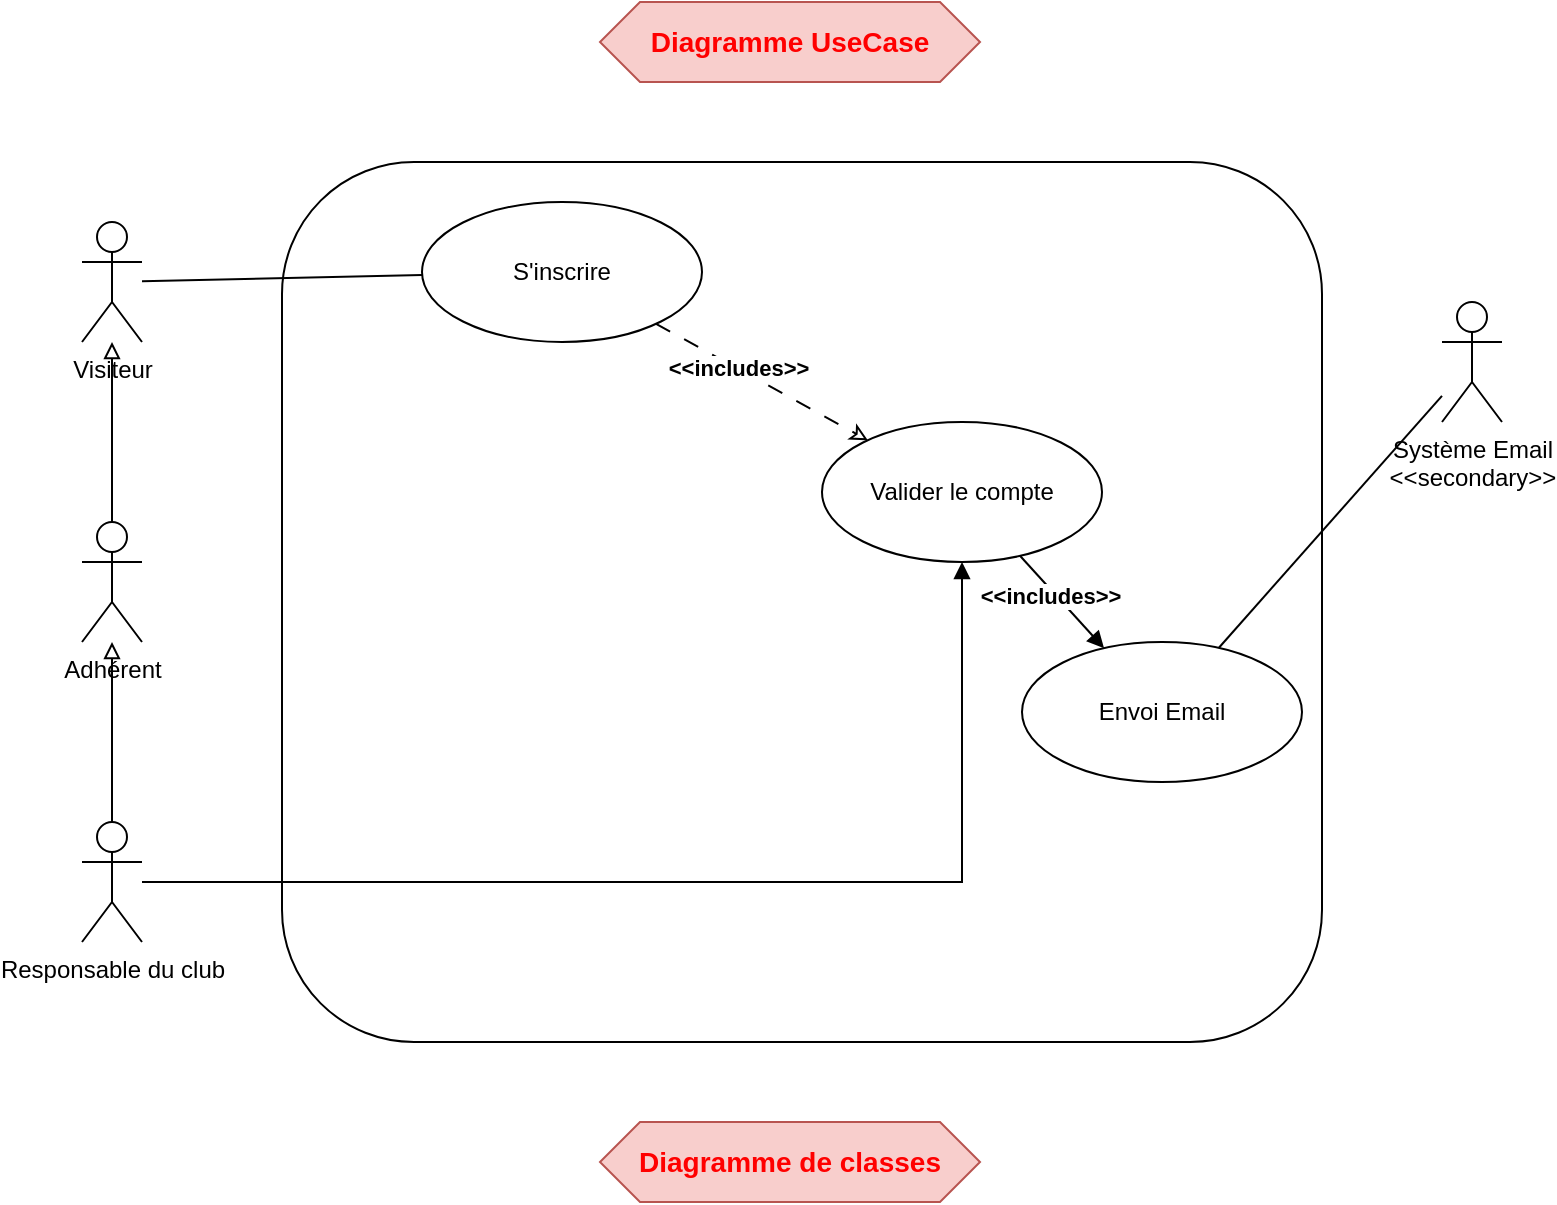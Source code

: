 <mxfile version="27.0.6">
  <diagram name="Page-1" id="lgjtmHra_G9_UdKhoM6j">
    <mxGraphModel dx="898" dy="750" grid="1" gridSize="10" guides="1" tooltips="1" connect="1" arrows="1" fold="1" page="1" pageScale="1" pageWidth="827" pageHeight="1169" math="0" shadow="0">
      <root>
        <mxCell id="0" />
        <mxCell id="1" parent="0" />
        <mxCell id="l16jiaLs2Fedwq6WprEs-1" value="&lt;font style=&quot;color: light-dark(rgb(255, 0, 0), rgb(237, 237, 237)); font-size: 14px;&quot;&gt;&lt;b style=&quot;&quot;&gt;Diagramme UseCase&lt;/b&gt;&lt;/font&gt;" style="shape=hexagon;perimeter=hexagonPerimeter2;whiteSpace=wrap;html=1;fixedSize=1;fillColor=#f8cecc;strokeColor=#b85450;" vertex="1" parent="1">
          <mxGeometry x="319" y="40" width="190" height="40" as="geometry" />
        </mxCell>
        <mxCell id="l16jiaLs2Fedwq6WprEs-2" value="" style="rounded=1;whiteSpace=wrap;html=1;" vertex="1" parent="1">
          <mxGeometry x="160" y="120" width="520" height="440" as="geometry" />
        </mxCell>
        <mxCell id="l16jiaLs2Fedwq6WprEs-3" value="&lt;font style=&quot;color: light-dark(rgb(255, 0, 0), rgb(237, 237, 237)); font-size: 14px;&quot;&gt;&lt;b style=&quot;&quot;&gt;Diagramme de classes&lt;/b&gt;&lt;/font&gt;" style="shape=hexagon;perimeter=hexagonPerimeter2;whiteSpace=wrap;html=1;fixedSize=1;fillColor=#f8cecc;strokeColor=#b85450;" vertex="1" parent="1">
          <mxGeometry x="319" y="600" width="190" height="40" as="geometry" />
        </mxCell>
        <mxCell id="l16jiaLs2Fedwq6WprEs-11" style="rounded=0;orthogonalLoop=1;jettySize=auto;html=1;endArrow=none;startFill=0;" edge="1" parent="1" source="l16jiaLs2Fedwq6WprEs-4" target="l16jiaLs2Fedwq6WprEs-10">
          <mxGeometry relative="1" as="geometry" />
        </mxCell>
        <mxCell id="l16jiaLs2Fedwq6WprEs-4" value="Visiteur" style="shape=umlActor;verticalLabelPosition=bottom;verticalAlign=top;html=1;outlineConnect=0;" vertex="1" parent="1">
          <mxGeometry x="60" y="150" width="30" height="60" as="geometry" />
        </mxCell>
        <mxCell id="l16jiaLs2Fedwq6WprEs-7" style="edgeStyle=orthogonalEdgeStyle;rounded=0;orthogonalLoop=1;jettySize=auto;html=1;endArrow=block;endFill=0;" edge="1" parent="1" source="l16jiaLs2Fedwq6WprEs-5" target="l16jiaLs2Fedwq6WprEs-4">
          <mxGeometry relative="1" as="geometry" />
        </mxCell>
        <mxCell id="l16jiaLs2Fedwq6WprEs-5" value="Adhérent" style="shape=umlActor;verticalLabelPosition=bottom;verticalAlign=top;html=1;outlineConnect=0;" vertex="1" parent="1">
          <mxGeometry x="60" y="300" width="30" height="60" as="geometry" />
        </mxCell>
        <mxCell id="l16jiaLs2Fedwq6WprEs-8" style="edgeStyle=orthogonalEdgeStyle;rounded=0;orthogonalLoop=1;jettySize=auto;html=1;endArrow=block;endFill=0;" edge="1" parent="1" source="l16jiaLs2Fedwq6WprEs-6" target="l16jiaLs2Fedwq6WprEs-5">
          <mxGeometry relative="1" as="geometry" />
        </mxCell>
        <mxCell id="l16jiaLs2Fedwq6WprEs-15" style="edgeStyle=orthogonalEdgeStyle;rounded=0;orthogonalLoop=1;jettySize=auto;html=1;endArrow=block;endFill=1;" edge="1" parent="1" source="l16jiaLs2Fedwq6WprEs-6" target="l16jiaLs2Fedwq6WprEs-12">
          <mxGeometry relative="1" as="geometry" />
        </mxCell>
        <mxCell id="l16jiaLs2Fedwq6WprEs-6" value="Responsable du club" style="shape=umlActor;verticalLabelPosition=bottom;verticalAlign=top;html=1;outlineConnect=0;" vertex="1" parent="1">
          <mxGeometry x="60" y="450" width="30" height="60" as="geometry" />
        </mxCell>
        <mxCell id="l16jiaLs2Fedwq6WprEs-19" style="rounded=0;orthogonalLoop=1;jettySize=auto;html=1;endArrow=none;startFill=0;" edge="1" parent="1" source="l16jiaLs2Fedwq6WprEs-9" target="l16jiaLs2Fedwq6WprEs-16">
          <mxGeometry relative="1" as="geometry" />
        </mxCell>
        <mxCell id="l16jiaLs2Fedwq6WprEs-9" value="Système Email&lt;div&gt;&amp;lt;&amp;lt;secondary&amp;gt;&amp;gt;&lt;/div&gt;" style="shape=umlActor;verticalLabelPosition=bottom;verticalAlign=top;html=1;outlineConnect=0;" vertex="1" parent="1">
          <mxGeometry x="740" y="190" width="30" height="60" as="geometry" />
        </mxCell>
        <mxCell id="l16jiaLs2Fedwq6WprEs-13" style="rounded=0;orthogonalLoop=1;jettySize=auto;html=1;endArrow=classic;endFill=0;dashed=1;dashPattern=8 8;" edge="1" parent="1" source="l16jiaLs2Fedwq6WprEs-10" target="l16jiaLs2Fedwq6WprEs-12">
          <mxGeometry relative="1" as="geometry" />
        </mxCell>
        <mxCell id="l16jiaLs2Fedwq6WprEs-14" value="&lt;b&gt;&amp;lt;&amp;lt;includes&amp;gt;&amp;gt;&lt;/b&gt;" style="edgeLabel;html=1;align=center;verticalAlign=middle;resizable=0;points=[];" vertex="1" connectable="0" parent="l16jiaLs2Fedwq6WprEs-13">
          <mxGeometry x="-0.23" y="1" relative="1" as="geometry">
            <mxPoint x="-1" as="offset" />
          </mxGeometry>
        </mxCell>
        <mxCell id="l16jiaLs2Fedwq6WprEs-10" value="S&#39;inscrire" style="ellipse;whiteSpace=wrap;html=1;" vertex="1" parent="1">
          <mxGeometry x="230" y="140" width="140" height="70" as="geometry" />
        </mxCell>
        <mxCell id="l16jiaLs2Fedwq6WprEs-17" style="rounded=0;orthogonalLoop=1;jettySize=auto;html=1;endArrow=block;endFill=1;" edge="1" parent="1" source="l16jiaLs2Fedwq6WprEs-12" target="l16jiaLs2Fedwq6WprEs-16">
          <mxGeometry relative="1" as="geometry" />
        </mxCell>
        <mxCell id="l16jiaLs2Fedwq6WprEs-18" value="&lt;b&gt;&amp;lt;&amp;lt;includes&amp;gt;&amp;gt;&lt;/b&gt;" style="edgeLabel;html=1;align=center;verticalAlign=middle;resizable=0;points=[];" vertex="1" connectable="0" parent="l16jiaLs2Fedwq6WprEs-17">
          <mxGeometry x="-0.224" y="-2" relative="1" as="geometry">
            <mxPoint as="offset" />
          </mxGeometry>
        </mxCell>
        <mxCell id="l16jiaLs2Fedwq6WprEs-12" value="Valider le compte" style="ellipse;whiteSpace=wrap;html=1;" vertex="1" parent="1">
          <mxGeometry x="430" y="250" width="140" height="70" as="geometry" />
        </mxCell>
        <mxCell id="l16jiaLs2Fedwq6WprEs-16" value="Envoi Email" style="ellipse;whiteSpace=wrap;html=1;" vertex="1" parent="1">
          <mxGeometry x="530" y="360" width="140" height="70" as="geometry" />
        </mxCell>
      </root>
    </mxGraphModel>
  </diagram>
</mxfile>
